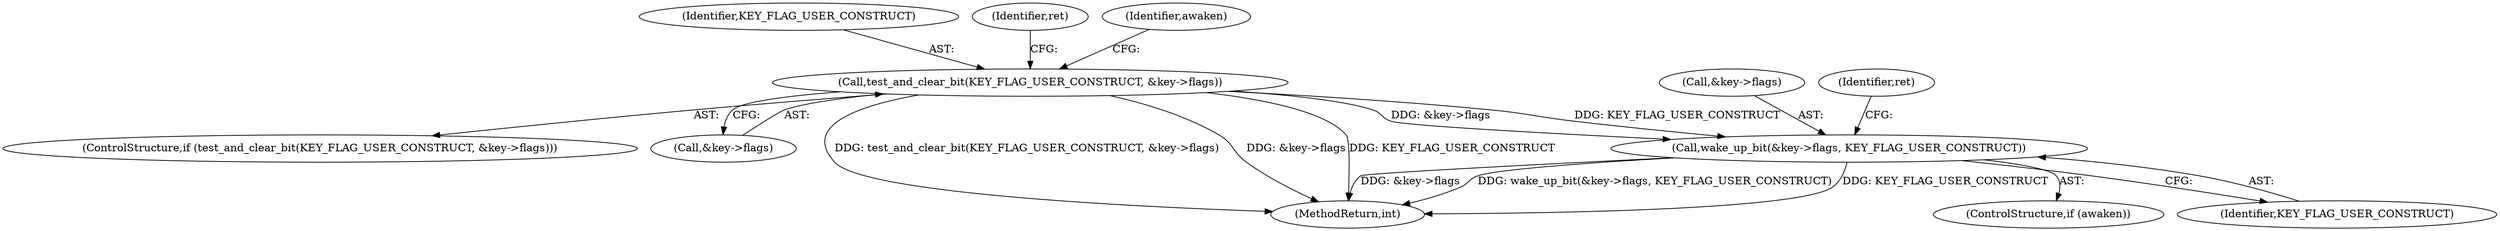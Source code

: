 digraph "0_linux_363b02dab09b3226f3bd1420dad9c72b79a42a76_6@pointer" {
"1000235" [label="(Call,wake_up_bit(&key->flags, KEY_FLAG_USER_CONSTRUCT))"];
"1000191" [label="(Call,test_and_clear_bit(KEY_FLAG_USER_CONSTRUCT, &key->flags))"];
"1000190" [label="(ControlStructure,if (test_and_clear_bit(KEY_FLAG_USER_CONSTRUCT, &key->flags)))"];
"1000233" [label="(ControlStructure,if (awaken))"];
"1000192" [label="(Identifier,KEY_FLAG_USER_CONSTRUCT)"];
"1000240" [label="(Identifier,KEY_FLAG_USER_CONSTRUCT)"];
"1000191" [label="(Call,test_and_clear_bit(KEY_FLAG_USER_CONSTRUCT, &key->flags))"];
"1000201" [label="(Identifier,ret)"];
"1000236" [label="(Call,&key->flags)"];
"1000193" [label="(Call,&key->flags)"];
"1000244" [label="(Identifier,ret)"];
"1000235" [label="(Call,wake_up_bit(&key->flags, KEY_FLAG_USER_CONSTRUCT))"];
"1000198" [label="(Identifier,awaken)"];
"1000248" [label="(MethodReturn,int)"];
"1000235" -> "1000233"  [label="AST: "];
"1000235" -> "1000240"  [label="CFG: "];
"1000236" -> "1000235"  [label="AST: "];
"1000240" -> "1000235"  [label="AST: "];
"1000244" -> "1000235"  [label="CFG: "];
"1000235" -> "1000248"  [label="DDG: &key->flags"];
"1000235" -> "1000248"  [label="DDG: wake_up_bit(&key->flags, KEY_FLAG_USER_CONSTRUCT)"];
"1000235" -> "1000248"  [label="DDG: KEY_FLAG_USER_CONSTRUCT"];
"1000191" -> "1000235"  [label="DDG: &key->flags"];
"1000191" -> "1000235"  [label="DDG: KEY_FLAG_USER_CONSTRUCT"];
"1000191" -> "1000190"  [label="AST: "];
"1000191" -> "1000193"  [label="CFG: "];
"1000192" -> "1000191"  [label="AST: "];
"1000193" -> "1000191"  [label="AST: "];
"1000198" -> "1000191"  [label="CFG: "];
"1000201" -> "1000191"  [label="CFG: "];
"1000191" -> "1000248"  [label="DDG: test_and_clear_bit(KEY_FLAG_USER_CONSTRUCT, &key->flags)"];
"1000191" -> "1000248"  [label="DDG: &key->flags"];
"1000191" -> "1000248"  [label="DDG: KEY_FLAG_USER_CONSTRUCT"];
}
